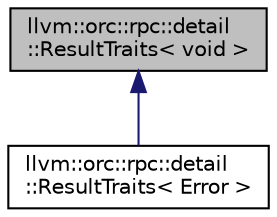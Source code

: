 digraph "llvm::orc::rpc::detail::ResultTraits&lt; void &gt;"
{
 // LATEX_PDF_SIZE
  bgcolor="transparent";
  edge [fontname="Helvetica",fontsize="10",labelfontname="Helvetica",labelfontsize="10"];
  node [fontname="Helvetica",fontsize="10",shape="box"];
  Node1 [label="llvm::orc::rpc::detail\l::ResultTraits\< void \>",height=0.2,width=0.4,color="black", fillcolor="grey75", style="filled", fontcolor="black",tooltip=" "];
  Node1 -> Node2 [dir="back",color="midnightblue",fontsize="10",style="solid",fontname="Helvetica"];
  Node2 [label="llvm::orc::rpc::detail\l::ResultTraits\< Error \>",height=0.2,width=0.4,color="black",URL="$classllvm_1_1orc_1_1rpc_1_1detail_1_1ResultTraits_3_01Error_01_4.html",tooltip=" "];
}
